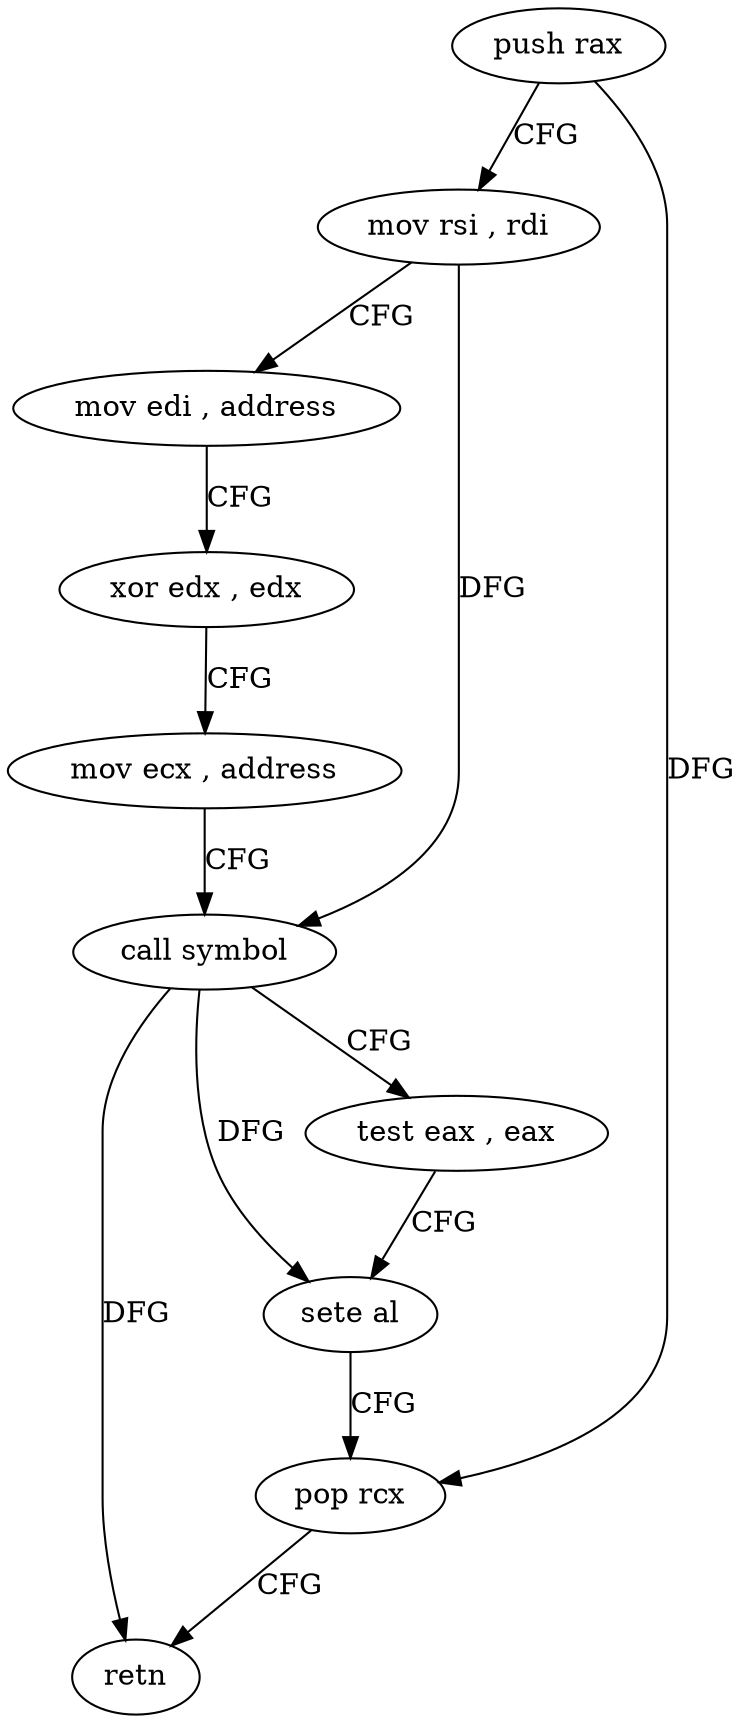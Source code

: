 digraph "func" {
"4211824" [label = "push rax" ]
"4211825" [label = "mov rsi , rdi" ]
"4211828" [label = "mov edi , address" ]
"4211833" [label = "xor edx , edx" ]
"4211835" [label = "mov ecx , address" ]
"4211840" [label = "call symbol" ]
"4211845" [label = "test eax , eax" ]
"4211847" [label = "sete al" ]
"4211850" [label = "pop rcx" ]
"4211851" [label = "retn" ]
"4211824" -> "4211825" [ label = "CFG" ]
"4211824" -> "4211850" [ label = "DFG" ]
"4211825" -> "4211828" [ label = "CFG" ]
"4211825" -> "4211840" [ label = "DFG" ]
"4211828" -> "4211833" [ label = "CFG" ]
"4211833" -> "4211835" [ label = "CFG" ]
"4211835" -> "4211840" [ label = "CFG" ]
"4211840" -> "4211845" [ label = "CFG" ]
"4211840" -> "4211847" [ label = "DFG" ]
"4211840" -> "4211851" [ label = "DFG" ]
"4211845" -> "4211847" [ label = "CFG" ]
"4211847" -> "4211850" [ label = "CFG" ]
"4211850" -> "4211851" [ label = "CFG" ]
}
